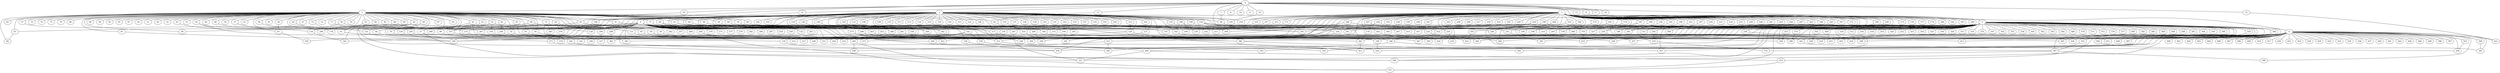 
graph graphname {
    0 -- 1
0 -- 2
0 -- 3
0 -- 4
0 -- 5
0 -- 6
0 -- 7
0 -- 8
0 -- 9
0 -- 10
0 -- 11
0 -- 12
0 -- 13
0 -- 14
0 -- 15
0 -- 16
0 -- 17
0 -- 18
0 -- 19
0 -- 392
1 -- 20
1 -- 21
1 -- 22
1 -- 23
1 -- 24
1 -- 25
1 -- 26
1 -- 27
1 -- 28
1 -- 29
1 -- 30
1 -- 31
1 -- 32
1 -- 33
1 -- 34
1 -- 35
1 -- 36
1 -- 37
1 -- 38
1 -- 39
1 -- 40
1 -- 41
1 -- 42
1 -- 43
1 -- 44
1 -- 45
1 -- 46
1 -- 47
1 -- 48
1 -- 49
1 -- 50
1 -- 51
1 -- 52
1 -- 53
1 -- 54
1 -- 55
1 -- 56
1 -- 57
1 -- 58
1 -- 59
1 -- 60
1 -- 61
1 -- 62
1 -- 63
1 -- 64
1 -- 65
1 -- 66
1 -- 67
1 -- 68
1 -- 69
1 -- 70
1 -- 71
1 -- 72
1 -- 73
1 -- 74
1 -- 75
1 -- 76
1 -- 77
1 -- 78
1 -- 79
1 -- 80
1 -- 81
1 -- 82
1 -- 83
1 -- 84
1 -- 85
1 -- 86
1 -- 87
1 -- 88
1 -- 89
1 -- 90
1 -- 91
1 -- 92
1 -- 93
1 -- 94
1 -- 95
1 -- 96
1 -- 97
1 -- 98
1 -- 99
1 -- 147
2 -- 128
2 -- 130
2 -- 131
2 -- 132
2 -- 133
2 -- 134
2 -- 129
2 -- 136
2 -- 137
2 -- 138
2 -- 139
2 -- 140
2 -- 141
2 -- 142
2 -- 143
2 -- 144
2 -- 145
2 -- 146
2 -- 147
2 -- 148
2 -- 149
2 -- 150
2 -- 151
2 -- 152
2 -- 153
2 -- 154
2 -- 155
2 -- 156
2 -- 157
2 -- 158
2 -- 159
2 -- 160
2 -- 161
2 -- 162
2 -- 163
2 -- 135
2 -- 100
2 -- 101
2 -- 102
2 -- 103
2 -- 104
2 -- 105
2 -- 106
2 -- 107
2 -- 108
2 -- 109
2 -- 110
2 -- 111
2 -- 112
2 -- 113
2 -- 114
2 -- 115
2 -- 116
2 -- 117
2 -- 118
2 -- 119
2 -- 120
2 -- 121
2 -- 122
2 -- 123
2 -- 124
2 -- 125
2 -- 126
2 -- 127
2 -- 210
2 -- 251
3 -- 164
3 -- 165
3 -- 166
3 -- 167
3 -- 168
3 -- 169
3 -- 170
3 -- 171
3 -- 172
3 -- 173
3 -- 174
3 -- 175
3 -- 176
3 -- 177
3 -- 178
3 -- 179
3 -- 180
3 -- 181
3 -- 182
3 -- 183
3 -- 184
3 -- 185
3 -- 186
3 -- 187
3 -- 188
3 -- 189
3 -- 190
3 -- 191
3 -- 192
3 -- 193
3 -- 194
3 -- 195
3 -- 196
3 -- 197
3 -- 198
3 -- 199
3 -- 200
3 -- 201
3 -- 202
3 -- 203
3 -- 204
3 -- 205
3 -- 206
3 -- 207
3 -- 208
3 -- 209
3 -- 210
3 -- 211
3 -- 212
3 -- 213
3 -- 214
3 -- 215
3 -- 216
3 -- 217
3 -- 218
3 -- 219
3 -- 220
3 -- 221
3 -- 222
3 -- 223
3 -- 224
3 -- 225
3 -- 226
3 -- 227
3 -- 228
3 -- 229
3 -- 230
3 -- 231
3 -- 232
3 -- 233
3 -- 234
3 -- 235
3 -- 236
3 -- 237
3 -- 238
3 -- 239
3 -- 240
3 -- 241
3 -- 242
3 -- 243
3 -- 244
3 -- 245
3 -- 246
3 -- 247
3 -- 248
4 -- 256
4 -- 258
4 -- 259
4 -- 260
4 -- 261
4 -- 262
4 -- 257
4 -- 264
4 -- 265
4 -- 266
4 -- 267
4 -- 268
4 -- 269
4 -- 270
4 -- 271
4 -- 272
4 -- 273
4 -- 274
4 -- 275
4 -- 276
4 -- 277
4 -- 278
4 -- 279
4 -- 280
4 -- 281
4 -- 282
4 -- 283
4 -- 284
4 -- 285
4 -- 286
4 -- 287
4 -- 288
4 -- 289
4 -- 290
4 -- 291
4 -- 292
4 -- 293
4 -- 294
4 -- 295
4 -- 296
4 -- 297
4 -- 263
4 -- 249
4 -- 250
4 -- 251
4 -- 252
4 -- 253
4 -- 254
4 -- 255
5 -- 298
5 -- 299
5 -- 300
5 -- 301
5 -- 302
5 -- 303
5 -- 304
5 -- 305
5 -- 306
5 -- 307
5 -- 308
5 -- 309
5 -- 310
5 -- 311
5 -- 312
5 -- 313
5 -- 314
5 -- 315
5 -- 316
5 -- 317
5 -- 318
5 -- 319
5 -- 320
5 -- 321
5 -- 322
5 -- 323
5 -- 324
5 -- 325
5 -- 326
5 -- 327
5 -- 328
5 -- 329
5 -- 330
5 -- 331
5 -- 332
5 -- 333
5 -- 334
5 -- 335
5 -- 336
5 -- 337
5 -- 338
5 -- 339
5 -- 340
5 -- 341
5 -- 342
5 -- 343
5 -- 344
5 -- 345
5 -- 346
5 -- 347
5 -- 348
5 -- 349
5 -- 350
5 -- 351
5 -- 352
5 -- 353
5 -- 354
5 -- 355
5 -- 356
5 -- 357
5 -- 358
5 -- 359
5 -- 360
5 -- 361
5 -- 362
5 -- 363
5 -- 364
5 -- 365
5 -- 366
5 -- 367
5 -- 368
5 -- 369
5 -- 370
5 -- 371
5 -- 372
5 -- 373
5 -- 374
5 -- 375
5 -- 376
5 -- 377
5 -- 378
5 -- 379
5 -- 380
5 -- 381
5 -- 382
5 -- 383
5 -- 384
5 -- 385
5 -- 386
5 -- 387
5 -- 388
5 -- 389
5 -- 390
5 -- 391
5 -- 107
6 -- 392
6 -- 393
6 -- 394
6 -- 395
6 -- 396
6 -- 397
6 -- 398
6 -- 399
6 -- 400
6 -- 401
6 -- 402
6 -- 403
6 -- 404
6 -- 405
6 -- 406
6 -- 407
6 -- 408
6 -- 409
6 -- 410
6 -- 411
6 -- 412
6 -- 413
6 -- 414
6 -- 415
6 -- 416
6 -- 417
6 -- 418
6 -- 419
6 -- 420
6 -- 421
6 -- 422
6 -- 423
6 -- 424
6 -- 425
6 -- 426
6 -- 427
6 -- 428
6 -- 429
6 -- 430
6 -- 431
6 -- 432
6 -- 433
6 -- 434
6 -- 435
6 -- 436
6 -- 437
6 -- 438
6 -- 439
6 -- 440
6 -- 441
6 -- 442
6 -- 443
6 -- 444
6 -- 445
6 -- 446
6 -- 447
6 -- 448
6 -- 449
6 -- 387
7 -- 69
8 -- 144
12 -- 412
13 -- 42
14 -- 25
16 -- 24
19 -- 145
23 -- 147
24 -- 263
24 -- 63
25 -- 423
25 -- 146
26 -- 37
26 -- 448
26 -- 439
26 -- 285
27 -- 299
27 -- 178
29 -- 230
30 -- 392
30 -- 35
31 -- 37
31 -- 117
34 -- 431
35 -- 373
36 -- 134
36 -- 383
37 -- 321
37 -- 124
38 -- 67
40 -- 258
40 -- 308
41 -- 447
41 -- 99
42 -- 413
43 -- 125
44 -- 130
48 -- 76
49 -- 129
50 -- 134
50 -- 280
52 -- 291
52 -- 64
52 -- 120
52 -- 150
53 -- 61
54 -- 278
54 -- 131
56 -- 410
57 -- 299
59 -- 419
59 -- 341
60 -- 361
61 -- 184
63 -- 84
64 -- 141
66 -- 94
66 -- 337
67 -- 259
68 -- 242
69 -- 351
69 -- 232
71 -- 267
72 -- 178
73 -- 132
73 -- 283
73 -- 386
76 -- 273
77 -- 146
79 -- 330
81 -- 250
82 -- 249
86 -- 293
90 -- 288
91 -- 393
93 -- 389
96 -- 199
98 -- 133
98 -- 342
99 -- 212
100 -- 307
102 -- 127
107 -- 148
108 -- 214
108 -- 230
112 -- 149
112 -- 345
115 -- 129
116 -- 269
117 -- 340
123 -- 161
124 -- 365
125 -- 250
126 -- 353
126 -- 308
126 -- 378
127 -- 265
129 -- 160
129 -- 386
130 -- 274
131 -- 204
133 -- 248
134 -- 342
136 -- 292
140 -- 142
142 -- 159
142 -- 253
142 -- 294
144 -- 228
144 -- 430
145 -- 246
146 -- 415
147 -- 227
148 -- 427
148 -- 266
149 -- 191
150 -- 291
154 -- 295
155 -- 360
156 -- 434
158 -- 299
159 -- 343
162 -- 405
163 -- 211
163 -- 313
164 -- 251
164 -- 336
168 -- 348
169 -- 246
170 -- 392
171 -- 260
174 -- 214
174 -- 378
174 -- 205
175 -- 336
181 -- 190
183 -- 421
186 -- 366
186 -- 272
187 -- 369
187 -- 327
188 -- 202
192 -- 348
196 -- 378
197 -- 381
200 -- 349
200 -- 295
202 -- 219
206 -- 332
206 -- 250
207 -- 332
207 -- 216
213 -- 296
213 -- 365
214 -- 344
215 -- 255
216 -- 220
219 -- 374
221 -- 381
222 -- 276
224 -- 367
224 -- 280
228 -- 357
232 -- 369
233 -- 379
233 -- 295
236 -- 411
237 -- 287
238 -- 427
238 -- 384
245 -- 311
249 -- 251
252 -- 421
255 -- 356
260 -- 356
263 -- 418
264 -- 315
264 -- 313
265 -- 315
265 -- 296
266 -- 314
266 -- 321
273 -- 434
275 -- 423
275 -- 350
275 -- 338
276 -- 285
281 -- 398
286 -- 416
286 -- 443
287 -- 321
289 -- 383
290 -- 317
291 -- 448
293 -- 317
294 -- 303
300 -- 395
302 -- 339
309 -- 431
313 -- 413
314 -- 315
329 -- 352
330 -- 434
332 -- 447
333 -- 349
338 -- 439
341 -- 438
345 -- 416
346 -- 428
351 -- 391
352 -- 367
367 -- 399
367 -- 448
375 -- 389
379 -- 410
386 -- 445
392 -- 413
394 -- 395
425 -- 438

}

